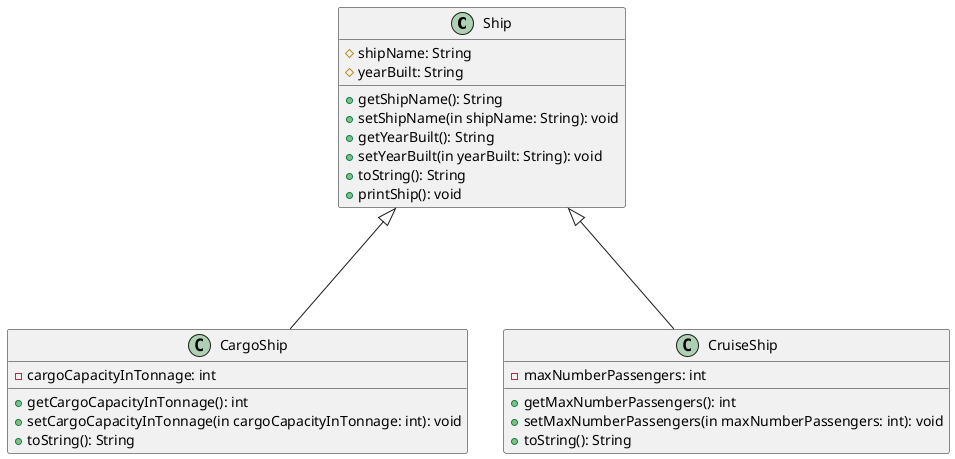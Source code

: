 @startuml
'https://plantuml.com/class-diagram

class Ship{
#shipName: String
#yearBuilt: String
+getShipName(): String
+setShipName(in shipName: String): void
+getYearBuilt(): String
+setYearBuilt(in yearBuilt: String): void
+toString(): String
+printShip(): void
}

class CargoShip{
-cargoCapacityInTonnage: int
+getCargoCapacityInTonnage(): int
+setCargoCapacityInTonnage(in cargoCapacityInTonnage: int): void
+toString(): String
}

class CruiseShip{
-maxNumberPassengers: int
+getMaxNumberPassengers(): int
+setMaxNumberPassengers(in maxNumberPassengers: int): void
+toString(): String
}

Ship <|--- CargoShip
Ship <|--- CruiseShip
@enduml